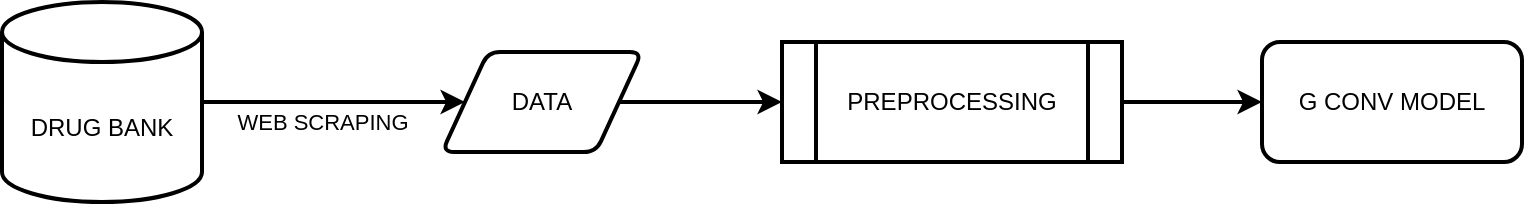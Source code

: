 <mxfile version="24.4.4" type="github">
  <diagram name="Page-1" id="hJHd14-4e5wRIhYZ_Rdc">
    <mxGraphModel dx="2620" dy="1433" grid="1" gridSize="10" guides="1" tooltips="1" connect="1" arrows="1" fold="1" page="1" pageScale="1" pageWidth="1000" pageHeight="500" math="0" shadow="0">
      <root>
        <mxCell id="0" />
        <mxCell id="1" parent="0" />
        <mxCell id="3kXMrM67--8-R402w1wY-1" value="DRUG BANK" style="shape=cylinder3;whiteSpace=wrap;html=1;boundedLbl=1;backgroundOutline=1;size=15;strokeWidth=2;" vertex="1" parent="1">
          <mxGeometry x="140" y="210" width="100" height="100" as="geometry" />
        </mxCell>
        <mxCell id="3kXMrM67--8-R402w1wY-5" value="" style="edgeStyle=orthogonalEdgeStyle;rounded=0;orthogonalLoop=1;jettySize=auto;html=1;strokeWidth=2;entryX=0;entryY=0.5;entryDx=0;entryDy=0;exitX=1;exitY=0.5;exitDx=0;exitDy=0;" edge="1" parent="1" source="3kXMrM67--8-R402w1wY-19" target="3kXMrM67--8-R402w1wY-9">
          <mxGeometry relative="1" as="geometry">
            <mxPoint x="510" y="260" as="sourcePoint" />
            <mxPoint x="580" y="260" as="targetPoint" />
          </mxGeometry>
        </mxCell>
        <mxCell id="3kXMrM67--8-R402w1wY-6" value="" style="endArrow=classic;html=1;rounded=0;exitX=1;exitY=0.5;exitDx=0;exitDy=0;exitPerimeter=0;entryX=0;entryY=0.5;entryDx=0;entryDy=0;strokeWidth=2;" edge="1" parent="1" source="3kXMrM67--8-R402w1wY-1" target="3kXMrM67--8-R402w1wY-19">
          <mxGeometry relative="1" as="geometry">
            <mxPoint x="460" y="300" as="sourcePoint" />
            <mxPoint x="390" y="260" as="targetPoint" />
          </mxGeometry>
        </mxCell>
        <mxCell id="3kXMrM67--8-R402w1wY-7" value="WEB SCRAPING" style="edgeLabel;resizable=0;html=1;;align=center;verticalAlign=middle;" connectable="0" vertex="1" parent="3kXMrM67--8-R402w1wY-6">
          <mxGeometry relative="1" as="geometry">
            <mxPoint x="-6" y="10" as="offset" />
          </mxGeometry>
        </mxCell>
        <mxCell id="3kXMrM67--8-R402w1wY-22" value="" style="edgeStyle=orthogonalEdgeStyle;rounded=0;orthogonalLoop=1;jettySize=auto;html=1;strokeWidth=2;" edge="1" parent="1" source="3kXMrM67--8-R402w1wY-9" target="3kXMrM67--8-R402w1wY-21">
          <mxGeometry relative="1" as="geometry" />
        </mxCell>
        <mxCell id="3kXMrM67--8-R402w1wY-9" value="PREPROCESSING" style="shape=process;whiteSpace=wrap;html=1;backgroundOutline=1;strokeWidth=2;" vertex="1" parent="1">
          <mxGeometry x="530" y="230" width="170" height="60" as="geometry" />
        </mxCell>
        <mxCell id="3kXMrM67--8-R402w1wY-19" value="DATA" style="shape=parallelogram;html=1;strokeWidth=2;perimeter=parallelogramPerimeter;whiteSpace=wrap;rounded=1;arcSize=12;size=0.23;" vertex="1" parent="1">
          <mxGeometry x="360" y="235" width="100" height="50" as="geometry" />
        </mxCell>
        <mxCell id="3kXMrM67--8-R402w1wY-21" value="G CONV MODEL" style="rounded=1;whiteSpace=wrap;html=1;strokeWidth=2;" vertex="1" parent="1">
          <mxGeometry x="770" y="230" width="130" height="60" as="geometry" />
        </mxCell>
      </root>
    </mxGraphModel>
  </diagram>
</mxfile>
